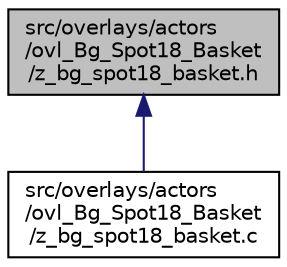 digraph "src/overlays/actors/ovl_Bg_Spot18_Basket/z_bg_spot18_basket.h"
{
 // LATEX_PDF_SIZE
  edge [fontname="Helvetica",fontsize="10",labelfontname="Helvetica",labelfontsize="10"];
  node [fontname="Helvetica",fontsize="10",shape=record];
  Node1 [label="src/overlays/actors\l/ovl_Bg_Spot18_Basket\l/z_bg_spot18_basket.h",height=0.2,width=0.4,color="black", fillcolor="grey75", style="filled", fontcolor="black",tooltip=" "];
  Node1 -> Node2 [dir="back",color="midnightblue",fontsize="10",style="solid",fontname="Helvetica"];
  Node2 [label="src/overlays/actors\l/ovl_Bg_Spot18_Basket\l/z_bg_spot18_basket.c",height=0.2,width=0.4,color="black", fillcolor="white", style="filled",URL="$dd/d75/z__bg__spot18__basket_8c.html",tooltip=" "];
}

